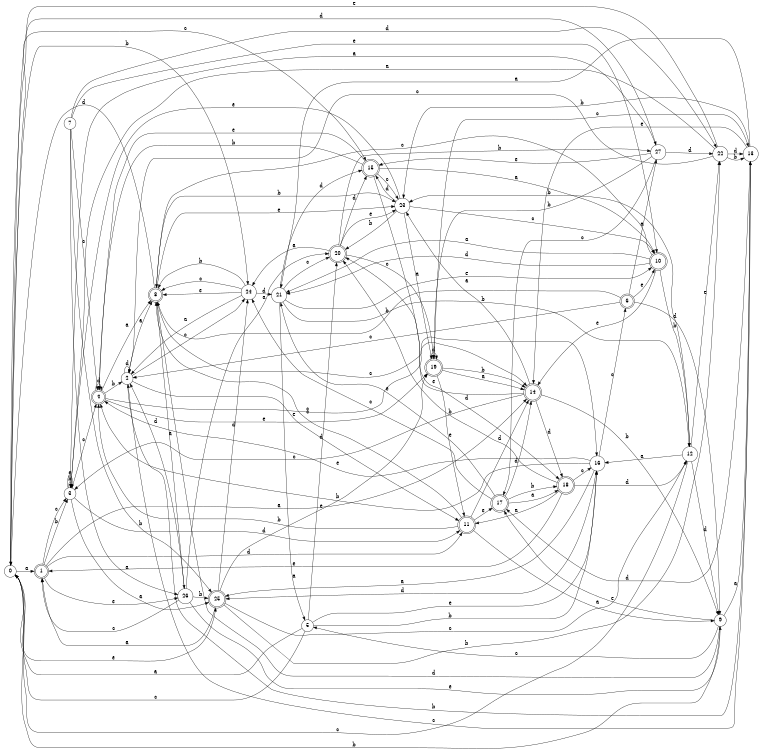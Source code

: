 digraph n23_3 {
__start0 [label="" shape="none"];

rankdir=LR;
size="8,5";

s0 [style="filled", color="black", fillcolor="white" shape="circle", label="0"];
s1 [style="rounded,filled", color="black", fillcolor="white" shape="doublecircle", label="1"];
s2 [style="filled", color="black", fillcolor="white" shape="circle", label="2"];
s3 [style="filled", color="black", fillcolor="white" shape="circle", label="3"];
s4 [style="rounded,filled", color="black", fillcolor="white" shape="doublecircle", label="4"];
s5 [style="filled", color="black", fillcolor="white" shape="circle", label="5"];
s6 [style="rounded,filled", color="black", fillcolor="white" shape="doublecircle", label="6"];
s7 [style="filled", color="black", fillcolor="white" shape="circle", label="7"];
s8 [style="rounded,filled", color="black", fillcolor="white" shape="doublecircle", label="8"];
s9 [style="filled", color="black", fillcolor="white" shape="circle", label="9"];
s10 [style="rounded,filled", color="black", fillcolor="white" shape="doublecircle", label="10"];
s11 [style="rounded,filled", color="black", fillcolor="white" shape="doublecircle", label="11"];
s12 [style="filled", color="black", fillcolor="white" shape="circle", label="12"];
s13 [style="filled", color="black", fillcolor="white" shape="circle", label="13"];
s14 [style="rounded,filled", color="black", fillcolor="white" shape="doublecircle", label="14"];
s15 [style="rounded,filled", color="black", fillcolor="white" shape="doublecircle", label="15"];
s16 [style="filled", color="black", fillcolor="white" shape="circle", label="16"];
s17 [style="rounded,filled", color="black", fillcolor="white" shape="doublecircle", label="17"];
s18 [style="rounded,filled", color="black", fillcolor="white" shape="doublecircle", label="18"];
s19 [style="rounded,filled", color="black", fillcolor="white" shape="doublecircle", label="19"];
s20 [style="rounded,filled", color="black", fillcolor="white" shape="doublecircle", label="20"];
s21 [style="filled", color="black", fillcolor="white" shape="circle", label="21"];
s22 [style="filled", color="black", fillcolor="white" shape="circle", label="22"];
s23 [style="filled", color="black", fillcolor="white" shape="circle", label="23"];
s24 [style="filled", color="black", fillcolor="white" shape="circle", label="24"];
s25 [style="rounded,filled", color="black", fillcolor="white" shape="doublecircle", label="25"];
s26 [style="filled", color="black", fillcolor="white" shape="circle", label="26"];
s27 [style="filled", color="black", fillcolor="white" shape="circle", label="27"];
s0 -> s1 [label="a"];
s0 -> s24 [label="b"];
s0 -> s15 [label="c"];
s0 -> s27 [label="d"];
s0 -> s25 [label="e"];
s1 -> s14 [label="a"];
s1 -> s3 [label="b"];
s1 -> s3 [label="c"];
s1 -> s11 [label="d"];
s1 -> s26 [label="e"];
s2 -> s8 [label="a"];
s2 -> s13 [label="b"];
s2 -> s24 [label="c"];
s2 -> s2 [label="d"];
s2 -> s11 [label="e"];
s3 -> s25 [label="a"];
s3 -> s3 [label="b"];
s3 -> s4 [label="c"];
s3 -> s11 [label="d"];
s3 -> s3 [label="e"];
s4 -> s8 [label="a"];
s4 -> s2 [label="b"];
s4 -> s14 [label="c"];
s4 -> s4 [label="d"];
s4 -> s19 [label="e"];
s5 -> s0 [label="a"];
s5 -> s16 [label="b"];
s5 -> s0 [label="c"];
s5 -> s20 [label="d"];
s5 -> s16 [label="e"];
s6 -> s27 [label="a"];
s6 -> s8 [label="b"];
s6 -> s2 [label="c"];
s6 -> s9 [label="d"];
s6 -> s10 [label="e"];
s7 -> s26 [label="a"];
s7 -> s25 [label="b"];
s7 -> s4 [label="c"];
s7 -> s22 [label="d"];
s7 -> s10 [label="e"];
s8 -> s26 [label="a"];
s8 -> s23 [label="b"];
s8 -> s16 [label="c"];
s8 -> s0 [label="d"];
s8 -> s23 [label="e"];
s9 -> s13 [label="a"];
s9 -> s0 [label="b"];
s9 -> s5 [label="c"];
s9 -> s8 [label="d"];
s9 -> s17 [label="e"];
s10 -> s21 [label="a"];
s10 -> s12 [label="b"];
s10 -> s8 [label="c"];
s10 -> s21 [label="d"];
s10 -> s14 [label="e"];
s11 -> s9 [label="a"];
s11 -> s4 [label="b"];
s11 -> s8 [label="c"];
s11 -> s14 [label="d"];
s11 -> s17 [label="e"];
s12 -> s16 [label="a"];
s12 -> s23 [label="b"];
s12 -> s0 [label="c"];
s12 -> s9 [label="d"];
s12 -> s22 [label="e"];
s13 -> s21 [label="a"];
s13 -> s23 [label="b"];
s13 -> s2 [label="c"];
s13 -> s17 [label="d"];
s13 -> s14 [label="e"];
s14 -> s23 [label="a"];
s14 -> s9 [label="b"];
s14 -> s3 [label="c"];
s14 -> s18 [label="d"];
s14 -> s20 [label="e"];
s15 -> s10 [label="a"];
s15 -> s4 [label="b"];
s15 -> s23 [label="c"];
s15 -> s18 [label="d"];
s15 -> s4 [label="e"];
s16 -> s25 [label="a"];
s16 -> s4 [label="b"];
s16 -> s6 [label="c"];
s16 -> s25 [label="d"];
s16 -> s4 [label="e"];
s17 -> s18 [label="a"];
s17 -> s18 [label="b"];
s17 -> s24 [label="c"];
s17 -> s14 [label="d"];
s17 -> s21 [label="e"];
s18 -> s11 [label="a"];
s18 -> s20 [label="b"];
s18 -> s16 [label="c"];
s18 -> s12 [label="d"];
s18 -> s1 [label="e"];
s19 -> s14 [label="a"];
s19 -> s14 [label="b"];
s19 -> s13 [label="c"];
s19 -> s19 [label="d"];
s19 -> s11 [label="e"];
s20 -> s24 [label="a"];
s20 -> s27 [label="b"];
s20 -> s19 [label="c"];
s20 -> s15 [label="d"];
s20 -> s23 [label="e"];
s21 -> s5 [label="a"];
s21 -> s12 [label="b"];
s21 -> s20 [label="c"];
s21 -> s15 [label="d"];
s21 -> s10 [label="e"];
s22 -> s3 [label="a"];
s22 -> s13 [label="b"];
s22 -> s2 [label="c"];
s22 -> s13 [label="d"];
s22 -> s0 [label="e"];
s23 -> s19 [label="a"];
s23 -> s20 [label="b"];
s23 -> s10 [label="c"];
s23 -> s15 [label="d"];
s23 -> s3 [label="e"];
s24 -> s2 [label="a"];
s24 -> s8 [label="b"];
s24 -> s8 [label="c"];
s24 -> s21 [label="d"];
s24 -> s8 [label="e"];
s25 -> s1 [label="a"];
s25 -> s22 [label="b"];
s25 -> s12 [label="c"];
s25 -> s24 [label="d"];
s25 -> s19 [label="e"];
s26 -> s20 [label="a"];
s26 -> s25 [label="b"];
s26 -> s1 [label="c"];
s26 -> s2 [label="d"];
s26 -> s9 [label="e"];
s27 -> s3 [label="a"];
s27 -> s19 [label="b"];
s27 -> s17 [label="c"];
s27 -> s22 [label="d"];
s27 -> s15 [label="e"];

}
